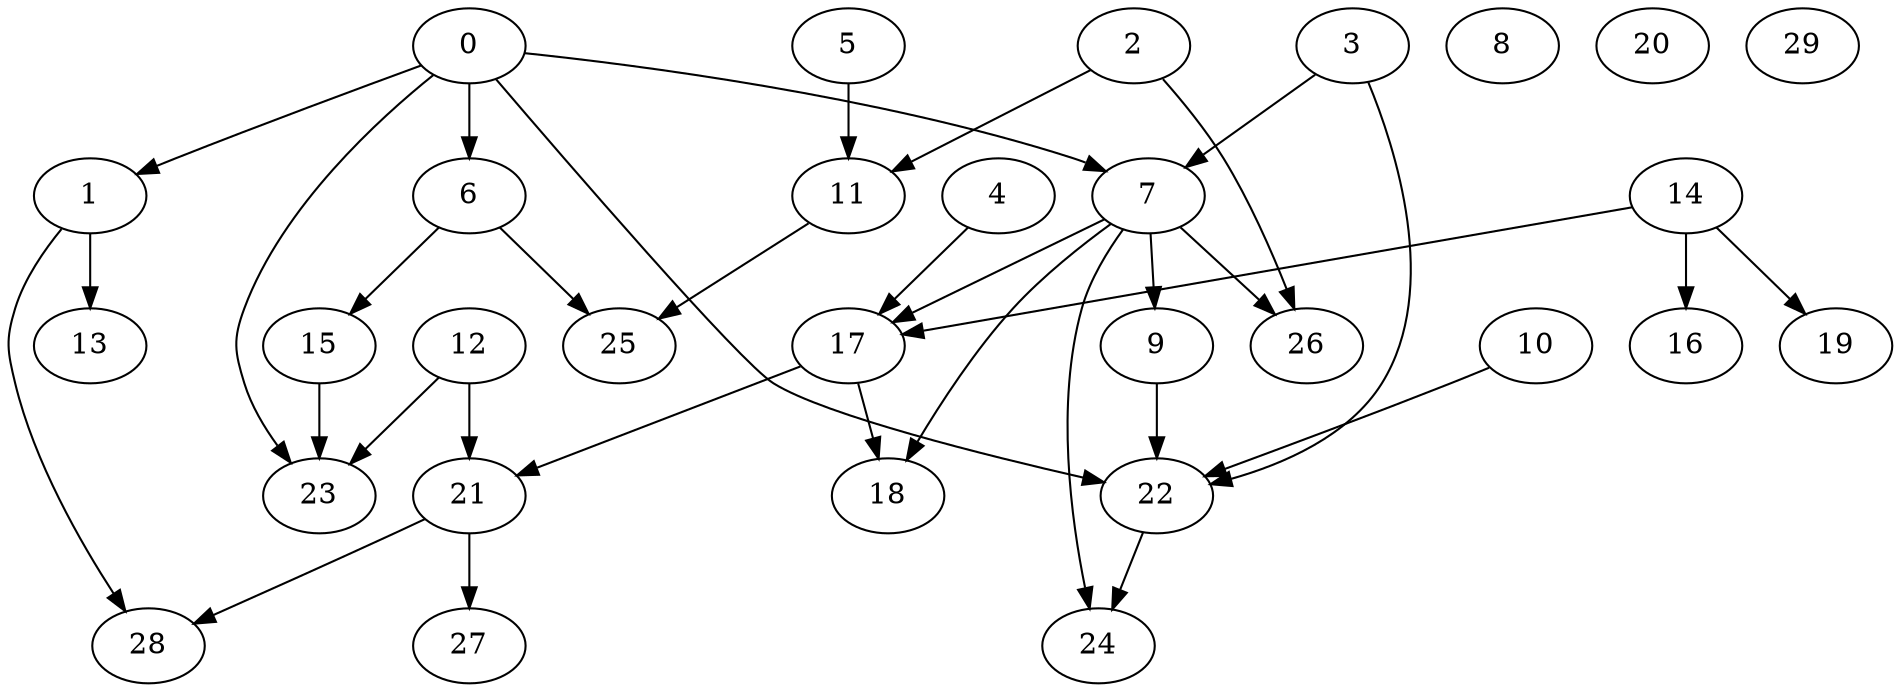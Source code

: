 digraph "Random_Nodes_30_Density_1.13_CCR_10.02_WeightType_Random" {
	0	 [Weight=7];
	1	 [Weight=9];
	0 -> 1	 [Weight=68];
	6	 [Weight=3];
	0 -> 6	 [Weight=34];
	7	 [Weight=6];
	0 -> 7	 [Weight=17];
	22	 [Weight=10];
	0 -> 22	 [Weight=17];
	23	 [Weight=10];
	0 -> 23	 [Weight=59];
	13	 [Weight=8];
	1 -> 13	 [Weight=68];
	28	 [Weight=10];
	1 -> 28	 [Weight=85];
	2	 [Weight=4];
	11	 [Weight=8];
	2 -> 11	 [Weight=34];
	26	 [Weight=2];
	2 -> 26	 [Weight=76];
	3	 [Weight=6];
	3 -> 7	 [Weight=85];
	3 -> 22	 [Weight=59];
	4	 [Weight=5];
	17	 [Weight=10];
	4 -> 17	 [Weight=59];
	5	 [Weight=7];
	5 -> 11	 [Weight=51];
	15	 [Weight=8];
	6 -> 15	 [Weight=51];
	25	 [Weight=2];
	6 -> 25	 [Weight=34];
	9	 [Weight=5];
	7 -> 9	 [Weight=59];
	7 -> 17	 [Weight=59];
	18	 [Weight=10];
	7 -> 18	 [Weight=42];
	24	 [Weight=6];
	7 -> 24	 [Weight=68];
	7 -> 26	 [Weight=76];
	8	 [Weight=9];
	9 -> 22	 [Weight=85];
	10	 [Weight=3];
	10 -> 22	 [Weight=17];
	11 -> 25	 [Weight=34];
	12	 [Weight=4];
	21	 [Weight=7];
	12 -> 21	 [Weight=68];
	12 -> 23	 [Weight=76];
	14	 [Weight=4];
	16	 [Weight=6];
	14 -> 16	 [Weight=42];
	14 -> 17	 [Weight=25];
	19	 [Weight=5];
	14 -> 19	 [Weight=85];
	15 -> 23	 [Weight=42];
	17 -> 18	 [Weight=17];
	17 -> 21	 [Weight=76];
	20	 [Weight=6];
	27	 [Weight=2];
	21 -> 27	 [Weight=68];
	21 -> 28	 [Weight=76];
	22 -> 24	 [Weight=51];
	29	 [Weight=4];
}
